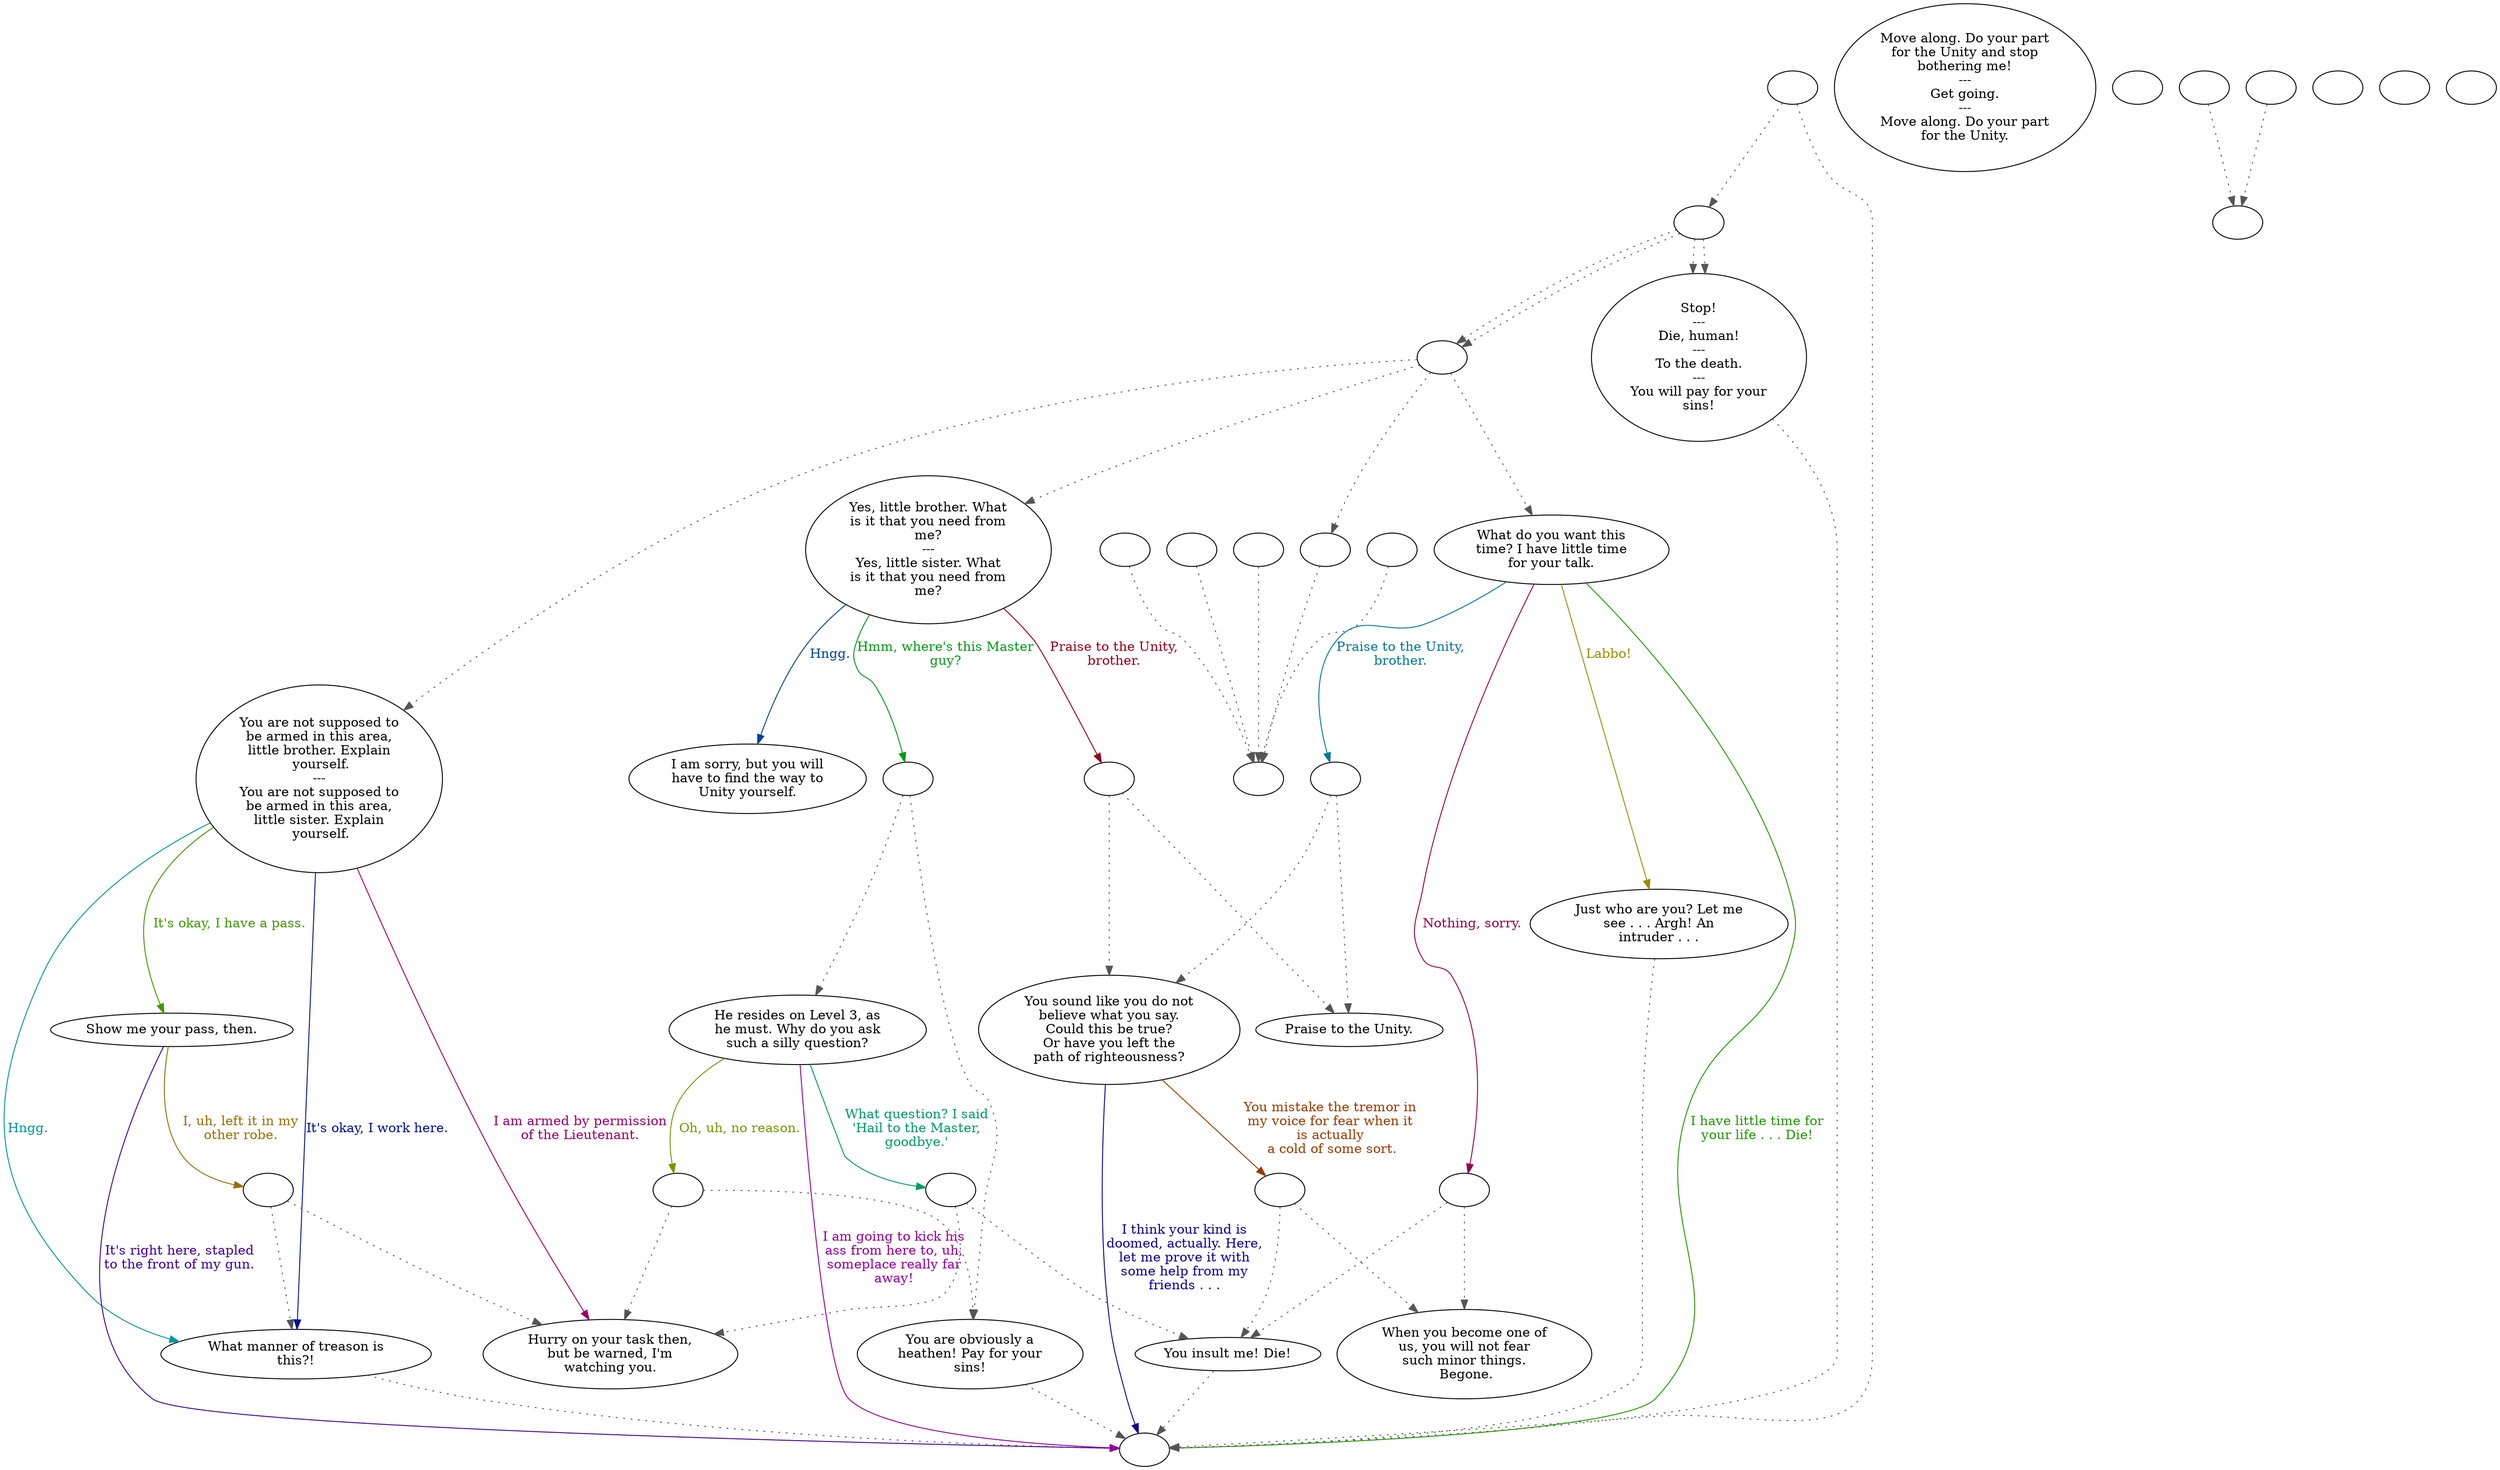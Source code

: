 digraph GENMUTAN {
  "start" [style=filled       fillcolor="#FFFFFF"       color="#000000"]
  "start" -> "pre_dialogue" [style=dotted color="#555555"]
  "start" -> "mutancbt" [style=dotted color="#555555"]
  "start" [label=""]
  "do_dialogue" [style=filled       fillcolor="#FFFFFF"       color="#000000"]
  "do_dialogue" -> "get_reaction" [style=dotted color="#555555"]
  "do_dialogue" -> "mutan01" [style=dotted color="#555555"]
  "do_dialogue" -> "mutan13" [style=dotted color="#555555"]
  "do_dialogue" -> "mutan05" [style=dotted color="#555555"]
  "do_dialogue" [label=""]
  "pre_dialogue" [style=filled       fillcolor="#FFFFFF"       color="#000000"]
  "pre_dialogue" -> "do_dialogue" [style=dotted color="#555555"]
  "pre_dialogue" -> "mutan00" [style=dotted color="#555555"]
  "pre_dialogue" -> "do_dialogue" [style=dotted color="#555555"]
  "pre_dialogue" -> "mutan00" [style=dotted color="#555555"]
  "pre_dialogue" [label=""]
  "mutan00" [style=filled       fillcolor="#FFFFFF"       color="#000000"]
  "mutan00" -> "mutancbt" [style=dotted color="#555555"]
  "mutan00" [label="Stop!\n---\nDie, human!\n---\nTo the death.\n---\nYou will pay for your\nsins!"]
  "mutan01" [style=filled       fillcolor="#FFFFFF"       color="#000000"]
  "mutan01" [label="You are not supposed to\nbe armed in this area,\nlittle brother. Explain\n yourself.\n---\nYou are not supposed to\nbe armed in this area,\nlittle sister. Explain\n yourself."]
  "mutan01" -> "mutan02" [label="It's okay, I work here." color="#001199" fontcolor="#001199"]
  "mutan01" -> "mutan03" [label="It's okay, I have a pass." color="#3E9900" fontcolor="#3E9900"]
  "mutan01" -> "mutan04" [label="I am armed by permission\nof the Lieutenant." color="#99006A" fontcolor="#99006A"]
  "mutan01" -> "mutan02" [label="Hngg." color="#009799" fontcolor="#009799"]
  "mutan02" [style=filled       fillcolor="#FFFFFF"       color="#000000"]
  "mutan02" -> "mutancbt" [style=dotted color="#555555"]
  "mutan02" [label="What manner of treason is\nthis?!"]
  "mutan03" [style=filled       fillcolor="#FFFFFF"       color="#000000"]
  "mutan03" [label="Show me your pass, then."]
  "mutan03" -> "mutan03a" [label="I, uh, left it in my\nother robe." color="#996E00" fontcolor="#996E00"]
  "mutan03" -> "mutancbt" [label="It's right here, stapled\nto the front of my gun." color="#420099" fontcolor="#420099"]
  "mutan03a" [style=filled       fillcolor="#FFFFFF"       color="#000000"]
  "mutan03a" -> "mutan04" [style=dotted color="#555555"]
  "mutan03a" -> "mutan02" [style=dotted color="#555555"]
  "mutan03a" [label=""]
  "mutan04" [style=filled       fillcolor="#FFFFFF"       color="#000000"]
  "mutan04" [label="Hurry on your task then,\nbut be warned, I'm\nwatching you."]
  "mutan05" [style=filled       fillcolor="#FFFFFF"       color="#000000"]
  "mutan05" [label="Yes, little brother. What\nis it that you need from\nme?\n---\nYes, little sister. What\nis it that you need from\nme?"]
  "mutan05" -> "mutan05a" [label="Hmm, where's this Master\nguy?" color="#009915" fontcolor="#009915"]
  "mutan05" -> "mutan05b" [label="Praise to the Unity,\nbrother." color="#990018" fontcolor="#990018"]
  "mutan05" -> "mutan06" [label="Hngg." color="#004499" fontcolor="#004499"]
  "mutan05a" [style=filled       fillcolor="#FFFFFF"       color="#000000"]
  "mutan05a" -> "mutan08" [style=dotted color="#555555"]
  "mutan05a" -> "mutan07" [style=dotted color="#555555"]
  "mutan05a" [label=""]
  "mutan05b" [style=filled       fillcolor="#FFFFFF"       color="#000000"]
  "mutan05b" -> "mutan10" [style=dotted color="#555555"]
  "mutan05b" -> "mutan11" [style=dotted color="#555555"]
  "mutan05b" [label=""]
  "mutan06" [style=filled       fillcolor="#FFFFFF"       color="#000000"]
  "mutan06" [label="I am sorry, but you will\nhave to find the way to\nUnity yourself."]
  "mutan07" [style=filled       fillcolor="#FFFFFF"       color="#000000"]
  "mutan07" -> "mutancbt" [style=dotted color="#555555"]
  "mutan07" [label="You are obviously a\nheathen! Pay for your\nsins!"]
  "mutan08" [style=filled       fillcolor="#FFFFFF"       color="#000000"]
  "mutan08" [label="He resides on Level 3, as\nhe must. Why do you ask\nsuch a silly question?"]
  "mutan08" -> "mutan08a" [label="Oh, uh, no reason." color="#719900" fontcolor="#719900"]
  "mutan08" -> "mutancbt" [label="I am going to kick his\nass from here to, uh,\nsomeplace really far\naway!" color="#940099" fontcolor="#940099"]
  "mutan08" -> "mutan08b" [label="What question? I said\n'Hail to the Master,\ngoodbye.'" color="#009968" fontcolor="#009968"]
  "mutan08a" [style=filled       fillcolor="#FFFFFF"       color="#000000"]
  "mutan08a" -> "mutan04" [style=dotted color="#555555"]
  "mutan08a" -> "mutan07" [style=dotted color="#555555"]
  "mutan08a" [label=""]
  "mutan08b" [style=filled       fillcolor="#FFFFFF"       color="#000000"]
  "mutan08b" -> "mutan04" [style=dotted color="#555555"]
  "mutan08b" -> "mutan09" [style=dotted color="#555555"]
  "mutan08b" [label=""]
  "mutan09" [style=filled       fillcolor="#FFFFFF"       color="#000000"]
  "mutan09" -> "mutancbt" [style=dotted color="#555555"]
  "mutan09" [label="You insult me! Die!"]
  "mutan10" [style=filled       fillcolor="#FFFFFF"       color="#000000"]
  "mutan10" [label="Praise to the Unity."]
  "mutan11" [style=filled       fillcolor="#FFFFFF"       color="#000000"]
  "mutan11" [label="You sound like you do not\nbelieve what you say.\nCould this be true?\nOr have you left the\npath of righteousness?"]
  "mutan11" -> "mutan11a" [label="You mistake the tremor in\nmy voice for fear when it\nis actually\n a cold of some sort." color="#993B00" fontcolor="#993B00"]
  "mutan11" -> "mutancbt" [label="I think your kind is\ndoomed, actually. Here,\nlet me prove it with\nsome help from my\nfriends . . ." color="#0E0099" fontcolor="#0E0099"]
  "mutan11a" [style=filled       fillcolor="#FFFFFF"       color="#000000"]
  "mutan11a" -> "mutan12" [style=dotted color="#555555"]
  "mutan11a" -> "mutan09" [style=dotted color="#555555"]
  "mutan11a" [label=""]
  "mutan12" [style=filled       fillcolor="#FFFFFF"       color="#000000"]
  "mutan12" [label="When you become one of\nus, you will not fear\nsuch minor things.\n Begone."]
  "mutan13" [style=filled       fillcolor="#FFFFFF"       color="#000000"]
  "mutan13" [label="What do you want this\ntime? I have little time\nfor your talk."]
  "mutan13" -> "mutancbt" [label="I have little time for\nyour life . . . Die!" color="#1E9900" fontcolor="#1E9900"]
  "mutan13" -> "mutan13a" [label="Nothing, sorry." color="#99004B" fontcolor="#99004B"]
  "mutan13" -> "mutan13b" [label="Praise to the Unity,\nbrother." color="#007799" fontcolor="#007799"]
  "mutan13" -> "mutan14" [label="Labbo!" color="#998E00" fontcolor="#998E00"]
  "mutan13a" [style=filled       fillcolor="#FFFFFF"       color="#000000"]
  "mutan13a" -> "mutan12" [style=dotted color="#555555"]
  "mutan13a" -> "mutan09" [style=dotted color="#555555"]
  "mutan13a" [label=""]
  "mutan13b" [style=filled       fillcolor="#FFFFFF"       color="#000000"]
  "mutan13b" -> "mutan10" [style=dotted color="#555555"]
  "mutan13b" -> "mutan11" [style=dotted color="#555555"]
  "mutan13b" [label=""]
  "mutan14" [style=filled       fillcolor="#FFFFFF"       color="#000000"]
  "mutan14" -> "mutancbt" [style=dotted color="#555555"]
  "mutan14" [label="Just who are you? Let me\nsee . . . Argh! An\nintruder . . ."]
  "mutan15" [style=filled       fillcolor="#FFFFFF"       color="#000000"]
  "mutan15" [label="Move along. Do your part\nfor the Unity and stop\nbothering me!\n---\nGet going.\n---\nMove along. Do your part\nfor the Unity."]
  "mutanend" [style=filled       fillcolor="#FFFFFF"       color="#000000"]
  "mutanend" [label=""]
  "mutancbt" [style=filled       fillcolor="#FFFFFF"       color="#000000"]
  "mutancbt" [label=""]
  "get_reaction" [style=filled       fillcolor="#FFFFFF"       color="#000000"]
  "get_reaction" -> "ReactToLevel" [style=dotted color="#555555"]
  "get_reaction" [label=""]
  "ReactToLevel" [style=filled       fillcolor="#FFFFFF"       color="#000000"]
  "ReactToLevel" [label=""]
  "LevelToReact" [style=filled       fillcolor="#FFFFFF"       color="#000000"]
  "LevelToReact" [label=""]
  "UpReact" [style=filled       fillcolor="#FFFFFF"       color="#000000"]
  "UpReact" -> "ReactToLevel" [style=dotted color="#555555"]
  "UpReact" [label=""]
  "DownReact" [style=filled       fillcolor="#FFFFFF"       color="#000000"]
  "DownReact" -> "ReactToLevel" [style=dotted color="#555555"]
  "DownReact" [label=""]
  "BottomReact" [style=filled       fillcolor="#FFFFFF"       color="#000000"]
  "BottomReact" [label=""]
  "TopReact" [style=filled       fillcolor="#FFFFFF"       color="#000000"]
  "TopReact" [label=""]
  "BigUpReact" [style=filled       fillcolor="#FFFFFF"       color="#000000"]
  "BigUpReact" -> "ReactToLevel" [style=dotted color="#555555"]
  "BigUpReact" [label=""]
  "BigDownReact" [style=filled       fillcolor="#FFFFFF"       color="#000000"]
  "BigDownReact" -> "ReactToLevel" [style=dotted color="#555555"]
  "BigDownReact" [label=""]
  "UpReactLevel" [style=filled       fillcolor="#FFFFFF"       color="#000000"]
  "UpReactLevel" -> "LevelToReact" [style=dotted color="#555555"]
  "UpReactLevel" [label=""]
  "DownReactLevel" [style=filled       fillcolor="#FFFFFF"       color="#000000"]
  "DownReactLevel" -> "LevelToReact" [style=dotted color="#555555"]
  "DownReactLevel" [label=""]
  "Goodbyes" [style=filled       fillcolor="#FFFFFF"       color="#000000"]
  "Goodbyes" [label=""]
}